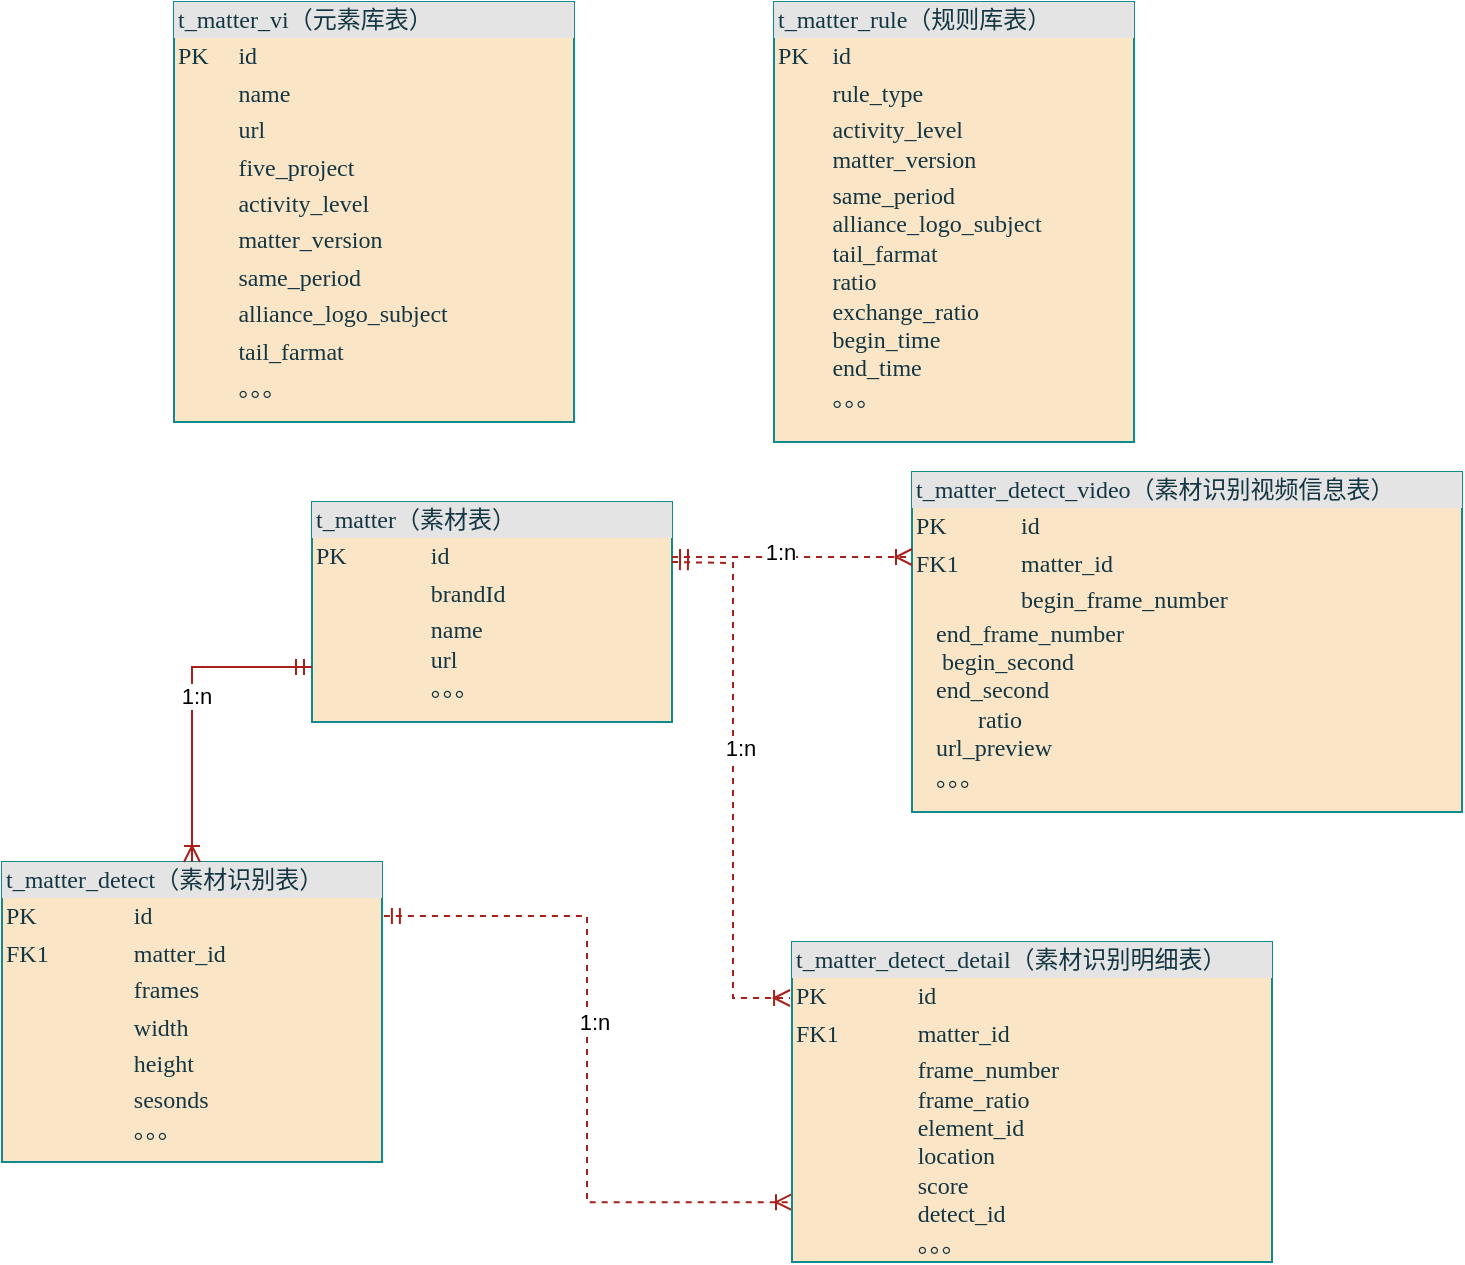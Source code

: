 <mxfile version="21.2.1" type="github">
  <diagram name="Page-1" id="2ca16b54-16f6-2749-3443-fa8db7711227">
    <mxGraphModel dx="1847" dy="1051" grid="1" gridSize="10" guides="1" tooltips="1" connect="1" arrows="1" fold="1" page="1" pageScale="1" pageWidth="1100" pageHeight="850" background="none" math="0" shadow="0">
      <root>
        <mxCell id="0" />
        <mxCell id="1" parent="0" />
        <mxCell id="2ed32ef02a7f4228-1" value="&lt;div style=&quot;box-sizing:border-box;width:100%;background:#e4e4e4;padding:2px;&quot;&gt;t_matter（素材表）&lt;/div&gt;&lt;table style=&quot;width:100%;font-size:1em;&quot; cellpadding=&quot;2&quot; cellspacing=&quot;0&quot;&gt;&lt;tbody&gt;&lt;tr&gt;&lt;td&gt;PK&lt;/td&gt;&lt;td&gt;id&lt;/td&gt;&lt;/tr&gt;&lt;tr&gt;&lt;td&gt;&lt;br&gt;&lt;/td&gt;&lt;td&gt;brandId&lt;br&gt;&lt;/td&gt;&lt;/tr&gt;&lt;tr&gt;&lt;td&gt;&lt;/td&gt;&lt;td&gt;name&lt;br&gt;url&lt;br&gt;。。。&lt;/td&gt;&lt;/tr&gt;&lt;/tbody&gt;&lt;/table&gt;" style="verticalAlign=top;align=left;overflow=fill;html=1;rounded=0;shadow=0;comic=0;labelBackgroundColor=none;strokeWidth=1;fontFamily=Verdana;fontSize=12;fillColor=#FAE5C7;strokeColor=#0F8B8D;fontColor=#143642;" parent="1" vertex="1">
          <mxGeometry x="189" y="270" width="180" height="110" as="geometry" />
        </mxCell>
        <mxCell id="2ed32ef02a7f4228-20" style="edgeStyle=orthogonalEdgeStyle;html=1;dashed=1;labelBackgroundColor=none;startArrow=ERmandOne;endArrow=ERoneToMany;fontFamily=Verdana;fontSize=12;align=left;strokeColor=#A8201A;fontColor=default;rounded=0;entryX=0;entryY=0.813;entryDx=0;entryDy=0;entryPerimeter=0;exitX=1.005;exitY=0.18;exitDx=0;exitDy=0;exitPerimeter=0;" parent="1" source="2ed32ef02a7f4228-2" target="2ed32ef02a7f4228-11" edge="1">
          <mxGeometry relative="1" as="geometry">
            <mxPoint x="289" y="620" as="targetPoint" />
          </mxGeometry>
        </mxCell>
        <mxCell id="k7nHFvan6qP0xbZoroYU-6" value="1:n" style="edgeLabel;html=1;align=center;verticalAlign=middle;resizable=0;points=[];" vertex="1" connectable="0" parent="2ed32ef02a7f4228-20">
          <mxGeometry x="-0.109" y="3" relative="1" as="geometry">
            <mxPoint as="offset" />
          </mxGeometry>
        </mxCell>
        <mxCell id="2ed32ef02a7f4228-2" value="&lt;div style=&quot;box-sizing: border-box ; width: 100% ; background: #e4e4e4 ; padding: 2px&quot;&gt;t_matter_detect（素材识别表）&lt;/div&gt;&lt;table style=&quot;width: 100% ; font-size: 1em&quot; cellpadding=&quot;2&quot; cellspacing=&quot;0&quot;&gt;&lt;tbody&gt;&lt;tr&gt;&lt;td&gt;PK&lt;/td&gt;&lt;td&gt;id&lt;/td&gt;&lt;/tr&gt;&lt;tr&gt;&lt;td&gt;FK1&lt;/td&gt;&lt;td&gt;matter_id&lt;/td&gt;&lt;/tr&gt;&lt;tr&gt;&lt;td&gt;&lt;/td&gt;&lt;td&gt;frames&lt;/td&gt;&lt;/tr&gt;&lt;tr&gt;&lt;td&gt;&lt;br&gt;&lt;/td&gt;&lt;td&gt;width&lt;br&gt;&lt;/td&gt;&lt;/tr&gt;&lt;tr&gt;&lt;td&gt;&lt;br&gt;&lt;/td&gt;&lt;td&gt;height&lt;br&gt;&lt;/td&gt;&lt;/tr&gt;&lt;tr&gt;&lt;td&gt;&lt;br&gt;&lt;/td&gt;&lt;td&gt;sesonds&lt;br&gt;。。。&lt;/td&gt;&lt;/tr&gt;&lt;/tbody&gt;&lt;/table&gt;" style="verticalAlign=top;align=left;overflow=fill;html=1;rounded=0;shadow=0;comic=0;labelBackgroundColor=none;strokeWidth=1;fontFamily=Verdana;fontSize=12;fillColor=#FAE5C7;strokeColor=#0F8B8D;fontColor=#143642;" parent="1" vertex="1">
          <mxGeometry x="34" y="450" width="190" height="150" as="geometry" />
        </mxCell>
        <mxCell id="2ed32ef02a7f4228-5" value="&lt;div style=&quot;box-sizing:border-box;width:100%;background:#e4e4e4;padding:2px;&quot;&gt;t_matter_detect_video（素材识别视频信息表）&lt;/div&gt;&lt;table style=&quot;width:100%;font-size:1em;&quot; cellpadding=&quot;2&quot; cellspacing=&quot;0&quot;&gt;&lt;tbody&gt;&lt;tr&gt;&lt;td&gt;PK&lt;/td&gt;&lt;td&gt;id&lt;/td&gt;&lt;/tr&gt;&lt;tr&gt;&lt;td&gt;FK1&lt;/td&gt;&lt;td&gt;matter_id&lt;/td&gt;&lt;/tr&gt;&lt;tr&gt;&lt;td&gt;&lt;/td&gt;&lt;td&gt;begin_frame_number&lt;/td&gt;&lt;/tr&gt;&lt;/tbody&gt;&lt;/table&gt;&lt;span style=&quot;&quot;&gt;	&lt;/span&gt;&lt;span style=&quot;white-space: pre;&quot;&gt;	&lt;/span&gt;&amp;nbsp; &amp;nbsp;end_frame_number&lt;br&gt;&lt;span style=&quot;&quot;&gt;	&lt;span style=&quot;&quot;&gt;	&lt;/span&gt;&lt;/span&gt;&amp;nbsp;&lt;span style=&quot;white-space: pre;&quot;&gt;	&lt;/span&gt;&amp;nbsp; &amp;nbsp;begin_second&lt;br&gt;&lt;span style=&quot;white-space: pre;&quot;&gt;&lt;span style=&quot;white-space: pre;&quot;&gt;	&lt;/span&gt;   end_second&lt;br&gt;           ratio&lt;br&gt;	   url_preview&lt;br/&gt;&lt;span style=&quot;white-space: pre;&quot;&gt;	&lt;/span&gt;   。。。&lt;br/&gt;&lt;/span&gt;" style="verticalAlign=top;align=left;overflow=fill;html=1;rounded=0;shadow=0;comic=0;labelBackgroundColor=none;strokeWidth=1;fontFamily=Verdana;fontSize=12;fillColor=#FAE5C7;strokeColor=#0F8B8D;fontColor=#143642;" parent="1" vertex="1">
          <mxGeometry x="489" y="255" width="275" height="170" as="geometry" />
        </mxCell>
        <mxCell id="2ed32ef02a7f4228-8" value="&lt;div style=&quot;box-sizing: border-box ; width: 100% ; background: #e4e4e4 ; padding: 2px&quot;&gt;t_matter_vi（元素库表）&lt;/div&gt;&lt;table style=&quot;width: 100% ; font-size: 1em&quot; cellpadding=&quot;2&quot; cellspacing=&quot;0&quot;&gt;&lt;tbody&gt;&lt;tr&gt;&lt;td&gt;PK&lt;/td&gt;&lt;td&gt;id&lt;/td&gt;&lt;/tr&gt;&lt;tr&gt;&lt;td&gt;&lt;br&gt;&lt;/td&gt;&lt;td&gt;name&lt;/td&gt;&lt;/tr&gt;&lt;tr&gt;&lt;td&gt;&lt;/td&gt;&lt;td&gt;url&lt;/td&gt;&lt;/tr&gt;&lt;tr&gt;&lt;td&gt;&lt;br&gt;&lt;/td&gt;&lt;td&gt;five_project&lt;br&gt;&lt;/td&gt;&lt;/tr&gt;&lt;tr&gt;&lt;td&gt;&lt;br&gt;&lt;/td&gt;&lt;td&gt;activity_level&lt;br&gt;&lt;/td&gt;&lt;/tr&gt;&lt;tr&gt;&lt;td&gt;&lt;br&gt;&lt;/td&gt;&lt;td&gt;matter_version&lt;br&gt;&lt;/td&gt;&lt;/tr&gt;&lt;tr&gt;&lt;td&gt;&lt;br&gt;&lt;/td&gt;&lt;td&gt;same_period&lt;br&gt;&lt;/td&gt;&lt;/tr&gt;&lt;tr&gt;&lt;td&gt;&lt;br&gt;&lt;/td&gt;&lt;td&gt;alliance_logo_subject&lt;br&gt;&lt;/td&gt;&lt;/tr&gt;&lt;tr&gt;&lt;td&gt;&lt;br&gt;&lt;/td&gt;&lt;td&gt;tail_farmat&lt;br&gt;&lt;/td&gt;&lt;/tr&gt;&lt;tr&gt;&lt;td&gt;&lt;br&gt;&lt;/td&gt;&lt;td&gt;。。。&lt;/td&gt;&lt;/tr&gt;&lt;/tbody&gt;&lt;/table&gt;" style="verticalAlign=top;align=left;overflow=fill;html=1;rounded=0;shadow=0;comic=0;labelBackgroundColor=none;strokeWidth=1;fontFamily=Verdana;fontSize=12;fillColor=#FAE5C7;strokeColor=#0F8B8D;fontColor=#143642;" parent="1" vertex="1">
          <mxGeometry x="120" y="20" width="200" height="210" as="geometry" />
        </mxCell>
        <mxCell id="2ed32ef02a7f4228-10" value="&lt;div style=&quot;box-sizing: border-box ; width: 100% ; background: #e4e4e4 ; padding: 2px&quot;&gt;t_matter_rule（规则库表）&lt;/div&gt;&lt;table style=&quot;width: 100% ; font-size: 1em&quot; cellpadding=&quot;2&quot; cellspacing=&quot;0&quot;&gt;&lt;tbody&gt;&lt;tr&gt;&lt;td&gt;PK&lt;/td&gt;&lt;td&gt;id&lt;/td&gt;&lt;/tr&gt;&lt;tr&gt;&lt;td&gt;&lt;br&gt;&lt;/td&gt;&lt;td&gt;rule_type&lt;/td&gt;&lt;/tr&gt;&lt;tr&gt;&lt;td&gt;&lt;/td&gt;&lt;td&gt;activity_level&lt;br&gt;matter_version&lt;br&gt;&lt;/td&gt;&lt;/tr&gt;&lt;tr&gt;&lt;td&gt;&lt;/td&gt;&lt;td&gt;same_period&lt;br&gt;alliance_logo_subject&lt;br&gt;tail_farmat&lt;br&gt;ratio&lt;br&gt;exchange_ratio&lt;br&gt;begin_time&lt;br&gt;end_time&lt;br&gt;。。。&lt;/td&gt;&lt;/tr&gt;&lt;/tbody&gt;&lt;/table&gt;" style="verticalAlign=top;align=left;overflow=fill;html=1;rounded=0;shadow=0;comic=0;labelBackgroundColor=none;strokeWidth=1;fontFamily=Verdana;fontSize=12;fillColor=#FAE5C7;strokeColor=#0F8B8D;fontColor=#143642;" parent="1" vertex="1">
          <mxGeometry x="420" y="20" width="180" height="220" as="geometry" />
        </mxCell>
        <mxCell id="2ed32ef02a7f4228-11" value="&lt;div style=&quot;box-sizing:border-box;width:100%;background:#e4e4e4;padding:2px;&quot;&gt;t_matter_detect_detail（素材识别明细表）&lt;/div&gt;&lt;table style=&quot;width:100%;font-size:1em;&quot; cellpadding=&quot;2&quot; cellspacing=&quot;0&quot;&gt;&lt;tbody&gt;&lt;tr&gt;&lt;td&gt;PK&lt;/td&gt;&lt;td&gt;id&lt;/td&gt;&lt;/tr&gt;&lt;tr&gt;&lt;td&gt;FK1&lt;/td&gt;&lt;td&gt;matter_id&lt;br&gt;&lt;/td&gt;&lt;/tr&gt;&lt;tr&gt;&lt;td&gt;&lt;/td&gt;&lt;td&gt;frame_number&lt;br&gt;frame_ratio&lt;br&gt;element_id&lt;br&gt;location&lt;br&gt;score&lt;br&gt;detect_id&lt;br&gt;。。。&lt;/td&gt;&lt;/tr&gt;&lt;/tbody&gt;&lt;/table&gt;" style="verticalAlign=top;align=left;overflow=fill;html=1;rounded=0;shadow=0;comic=0;labelBackgroundColor=none;strokeWidth=1;fontFamily=Verdana;fontSize=12;fillColor=#FAE5C7;strokeColor=#0F8B8D;fontColor=#143642;" parent="1" vertex="1">
          <mxGeometry x="429" y="490" width="240" height="160" as="geometry" />
        </mxCell>
        <mxCell id="2ed32ef02a7f4228-13" value="" style="edgeStyle=orthogonalEdgeStyle;html=1;endArrow=ERoneToMany;startArrow=ERmandOne;labelBackgroundColor=none;fontFamily=Verdana;fontSize=12;align=left;entryX=0.5;entryY=0;strokeColor=#A8201A;fontColor=default;rounded=0;exitX=0;exitY=0.75;exitDx=0;exitDy=0;entryDx=0;entryDy=0;" parent="1" source="2ed32ef02a7f4228-1" target="2ed32ef02a7f4228-2" edge="1">
          <mxGeometry width="100" height="100" relative="1" as="geometry">
            <mxPoint x="496.5" y="563" as="sourcePoint" />
            <mxPoint x="596.5" y="463" as="targetPoint" />
          </mxGeometry>
        </mxCell>
        <mxCell id="k7nHFvan6qP0xbZoroYU-5" value="1:n" style="edgeLabel;html=1;align=center;verticalAlign=middle;resizable=0;points=[];" vertex="1" connectable="0" parent="2ed32ef02a7f4228-13">
          <mxGeometry x="-0.053" y="2" relative="1" as="geometry">
            <mxPoint as="offset" />
          </mxGeometry>
        </mxCell>
        <mxCell id="k7nHFvan6qP0xbZoroYU-8" style="edgeStyle=orthogonalEdgeStyle;html=1;dashed=1;labelBackgroundColor=none;startArrow=ERmandOne;endArrow=ERoneToMany;fontFamily=Verdana;fontSize=12;align=left;strokeColor=#A8201A;fontColor=default;rounded=0;entryX=0;entryY=0.25;entryDx=0;entryDy=0;exitX=1;exitY=0.25;exitDx=0;exitDy=0;" edge="1" parent="1" source="2ed32ef02a7f4228-1" target="2ed32ef02a7f4228-5">
          <mxGeometry relative="1" as="geometry">
            <mxPoint x="379" y="320" as="sourcePoint" />
            <mxPoint x="469" y="354.5" as="targetPoint" />
          </mxGeometry>
        </mxCell>
        <mxCell id="k7nHFvan6qP0xbZoroYU-9" value="1:n" style="edgeLabel;html=1;align=center;verticalAlign=middle;resizable=0;points=[];" vertex="1" connectable="0" parent="k7nHFvan6qP0xbZoroYU-8">
          <mxGeometry x="-0.109" y="3" relative="1" as="geometry">
            <mxPoint as="offset" />
          </mxGeometry>
        </mxCell>
        <mxCell id="k7nHFvan6qP0xbZoroYU-10" style="edgeStyle=orthogonalEdgeStyle;html=1;dashed=1;labelBackgroundColor=none;startArrow=ERmandOne;endArrow=ERoneToMany;fontFamily=Verdana;fontSize=12;align=left;strokeColor=#A8201A;fontColor=default;rounded=0;entryX=-0.004;entryY=0.175;entryDx=0;entryDy=0;entryPerimeter=0;" edge="1" parent="1" target="2ed32ef02a7f4228-11">
          <mxGeometry relative="1" as="geometry">
            <mxPoint x="369" y="300" as="sourcePoint" />
            <mxPoint x="499" y="308" as="targetPoint" />
          </mxGeometry>
        </mxCell>
        <mxCell id="k7nHFvan6qP0xbZoroYU-11" value="1:n" style="edgeLabel;html=1;align=center;verticalAlign=middle;resizable=0;points=[];" vertex="1" connectable="0" parent="k7nHFvan6qP0xbZoroYU-10">
          <mxGeometry x="-0.109" y="3" relative="1" as="geometry">
            <mxPoint as="offset" />
          </mxGeometry>
        </mxCell>
      </root>
    </mxGraphModel>
  </diagram>
</mxfile>
